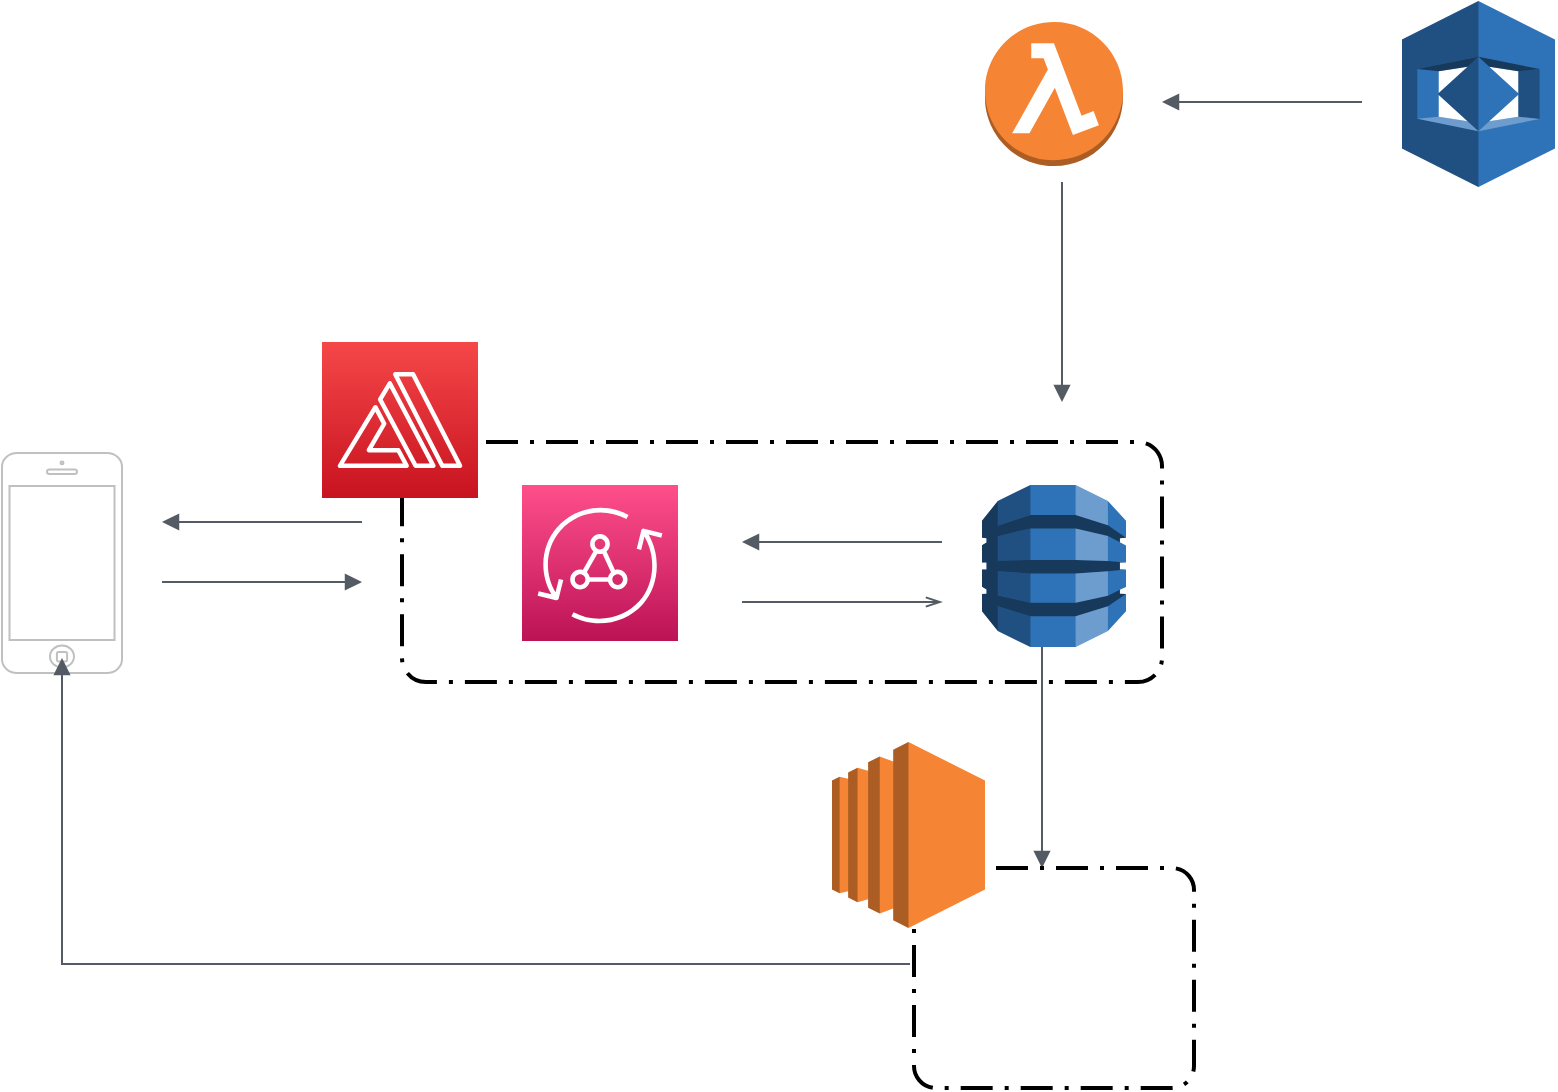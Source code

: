 <mxfile version="17.4.1" type="device"><diagram id="bGdJRmXNuSHAwhAmVmSo" name="Page-1"><mxGraphModel dx="946" dy="679" grid="1" gridSize="10" guides="1" tooltips="1" connect="1" arrows="1" fold="1" page="1" pageScale="1" pageWidth="827" pageHeight="1169" math="0" shadow="0"><root><mxCell id="0"/><mxCell id="1" parent="0"/><mxCell id="T_qMbWdS4tB0686A6Stj-2" value="" style="rounded=1;arcSize=10;dashed=1;fillColor=none;gradientColor=none;dashPattern=8 3 1 3;strokeWidth=2;" vertex="1" parent="1"><mxGeometry x="210" y="240" width="380" height="120" as="geometry"/></mxCell><mxCell id="T_qMbWdS4tB0686A6Stj-3" value="" style="outlineConnect=0;dashed=0;verticalLabelPosition=bottom;verticalAlign=top;align=center;html=1;shape=mxgraph.aws3.dynamo_db;fillColor=#2E73B8;gradientColor=none;" vertex="1" parent="1"><mxGeometry x="500" y="261.5" width="72" height="81" as="geometry"/></mxCell><mxCell id="T_qMbWdS4tB0686A6Stj-4" value="" style="html=1;verticalLabelPosition=bottom;labelBackgroundColor=#ffffff;verticalAlign=top;shadow=0;dashed=0;strokeWidth=1;shape=mxgraph.ios7.misc.iphone;strokeColor=#c0c0c0;" vertex="1" parent="1"><mxGeometry x="10" y="245.5" width="60" height="110" as="geometry"/></mxCell><mxCell id="T_qMbWdS4tB0686A6Stj-5" value="" style="outlineConnect=0;dashed=0;verticalLabelPosition=bottom;verticalAlign=top;align=center;html=1;shape=mxgraph.aws3.lambda_function;fillColor=#F58534;gradientColor=none;" vertex="1" parent="1"><mxGeometry x="501.5" y="30" width="69" height="72" as="geometry"/></mxCell><mxCell id="T_qMbWdS4tB0686A6Stj-6" value="" style="sketch=0;points=[[0,0,0],[0.25,0,0],[0.5,0,0],[0.75,0,0],[1,0,0],[0,1,0],[0.25,1,0],[0.5,1,0],[0.75,1,0],[1,1,0],[0,0.25,0],[0,0.5,0],[0,0.75,0],[1,0.25,0],[1,0.5,0],[1,0.75,0]];outlineConnect=0;fontColor=#232F3E;gradientColor=#FF4F8B;gradientDirection=north;fillColor=#BC1356;strokeColor=#ffffff;dashed=0;verticalLabelPosition=bottom;verticalAlign=top;align=center;html=1;fontSize=12;fontStyle=0;aspect=fixed;shape=mxgraph.aws4.resourceIcon;resIcon=mxgraph.aws4.appsync;" vertex="1" parent="1"><mxGeometry x="270" y="261.5" width="78" height="78" as="geometry"/></mxCell><mxCell id="T_qMbWdS4tB0686A6Stj-7" value="" style="edgeStyle=orthogonalEdgeStyle;html=1;endArrow=none;elbow=vertical;startArrow=block;startFill=1;strokeColor=#545B64;rounded=0;" edge="1" parent="1"><mxGeometry width="100" relative="1" as="geometry"><mxPoint x="540" y="220" as="sourcePoint"/><mxPoint x="540" y="110" as="targetPoint"/></mxGeometry></mxCell><mxCell id="T_qMbWdS4tB0686A6Stj-8" value="" style="edgeStyle=orthogonalEdgeStyle;html=1;endArrow=none;elbow=vertical;startArrow=block;startFill=1;strokeColor=#545B64;rounded=0;" edge="1" parent="1"><mxGeometry width="100" relative="1" as="geometry"><mxPoint x="380" y="290" as="sourcePoint"/><mxPoint x="480" y="290" as="targetPoint"/></mxGeometry></mxCell><mxCell id="T_qMbWdS4tB0686A6Stj-11" value="" style="edgeStyle=orthogonalEdgeStyle;html=1;endArrow=none;elbow=vertical;startArrow=block;startFill=1;strokeColor=#545B64;rounded=0;" edge="1" parent="1"><mxGeometry width="100" relative="1" as="geometry"><mxPoint x="90" y="280" as="sourcePoint"/><mxPoint x="190" y="280" as="targetPoint"/></mxGeometry></mxCell><mxCell id="T_qMbWdS4tB0686A6Stj-14" value="" style="edgeStyle=orthogonalEdgeStyle;html=1;endArrow=none;elbow=vertical;startArrow=block;startFill=1;strokeColor=#545B64;rounded=0;" edge="1" parent="1"><mxGeometry width="100" relative="1" as="geometry"><mxPoint x="590" y="70" as="sourcePoint"/><mxPoint x="690" y="70" as="targetPoint"/></mxGeometry></mxCell><mxCell id="T_qMbWdS4tB0686A6Stj-15" value="" style="outlineConnect=0;dashed=0;verticalLabelPosition=bottom;verticalAlign=top;align=center;html=1;shape=mxgraph.aws3.rekognition;fillColor=#2E73B8;gradientColor=none;" vertex="1" parent="1"><mxGeometry x="710" y="19.5" width="76.5" height="93" as="geometry"/></mxCell><mxCell id="T_qMbWdS4tB0686A6Stj-16" value="" style="edgeStyle=orthogonalEdgeStyle;html=1;endArrow=block;elbow=vertical;startArrow=none;endFill=1;strokeColor=#545B64;rounded=0;" edge="1" parent="1"><mxGeometry width="100" relative="1" as="geometry"><mxPoint x="90" y="310" as="sourcePoint"/><mxPoint x="190" y="310" as="targetPoint"/></mxGeometry></mxCell><mxCell id="T_qMbWdS4tB0686A6Stj-17" value="" style="edgeStyle=orthogonalEdgeStyle;html=1;endArrow=openThin;elbow=vertical;startArrow=none;endFill=0;strokeColor=#545B64;rounded=0;" edge="1" parent="1"><mxGeometry width="100" relative="1" as="geometry"><mxPoint x="380" y="320" as="sourcePoint"/><mxPoint x="480" y="320" as="targetPoint"/></mxGeometry></mxCell><mxCell id="T_qMbWdS4tB0686A6Stj-19" value="" style="edgeStyle=orthogonalEdgeStyle;html=1;endArrow=block;elbow=vertical;startArrow=none;endFill=1;strokeColor=#545B64;rounded=0;" edge="1" parent="1" target="T_qMbWdS4tB0686A6Stj-20"><mxGeometry width="100" relative="1" as="geometry"><mxPoint x="530" y="342.5" as="sourcePoint"/><mxPoint x="590" y="510" as="targetPoint"/><Array as="points"><mxPoint x="530" y="430"/><mxPoint x="530" y="430"/></Array></mxGeometry></mxCell><mxCell id="T_qMbWdS4tB0686A6Stj-21" value="" style="edgeStyle=orthogonalEdgeStyle;html=1;endArrow=none;elbow=vertical;startArrow=block;startFill=1;strokeColor=#545B64;rounded=0;entryX=-0.014;entryY=0.436;entryDx=0;entryDy=0;entryPerimeter=0;exitX=0.5;exitY=0.932;exitDx=0;exitDy=0;exitPerimeter=0;" edge="1" parent="1" source="T_qMbWdS4tB0686A6Stj-4" target="T_qMbWdS4tB0686A6Stj-20"><mxGeometry width="100" relative="1" as="geometry"><mxPoint x="40" y="501" as="sourcePoint"/><mxPoint x="350" y="500" as="targetPoint"/><Array as="points"><mxPoint x="40" y="501"/></Array></mxGeometry></mxCell><mxCell id="T_qMbWdS4tB0686A6Stj-1" value="" style="sketch=0;points=[[0,0,0],[0.25,0,0],[0.5,0,0],[0.75,0,0],[1,0,0],[0,1,0],[0.25,1,0],[0.5,1,0],[0.75,1,0],[1,1,0],[0,0.25,0],[0,0.5,0],[0,0.75,0],[1,0.25,0],[1,0.5,0],[1,0.75,0]];outlineConnect=0;fontColor=#232F3E;gradientColor=#F54749;gradientDirection=north;fillColor=#C7131F;strokeColor=#ffffff;dashed=0;verticalLabelPosition=bottom;verticalAlign=top;align=center;html=1;fontSize=12;fontStyle=0;aspect=fixed;shape=mxgraph.aws4.resourceIcon;resIcon=mxgraph.aws4.amplify;" vertex="1" parent="1"><mxGeometry x="170" y="190" width="78" height="78" as="geometry"/></mxCell><mxCell id="T_qMbWdS4tB0686A6Stj-20" value="" style="rounded=1;arcSize=10;dashed=1;fillColor=none;gradientColor=none;dashPattern=8 3 1 3;strokeWidth=2;" vertex="1" parent="1"><mxGeometry x="466" y="453" width="140" height="110" as="geometry"/></mxCell><mxCell id="T_qMbWdS4tB0686A6Stj-18" value="" style="outlineConnect=0;dashed=0;verticalLabelPosition=bottom;verticalAlign=top;align=center;html=1;shape=mxgraph.aws3.ec2;fillColor=#F58534;gradientColor=none;" vertex="1" parent="1"><mxGeometry x="425" y="390" width="76.5" height="93" as="geometry"/></mxCell></root></mxGraphModel></diagram></mxfile>